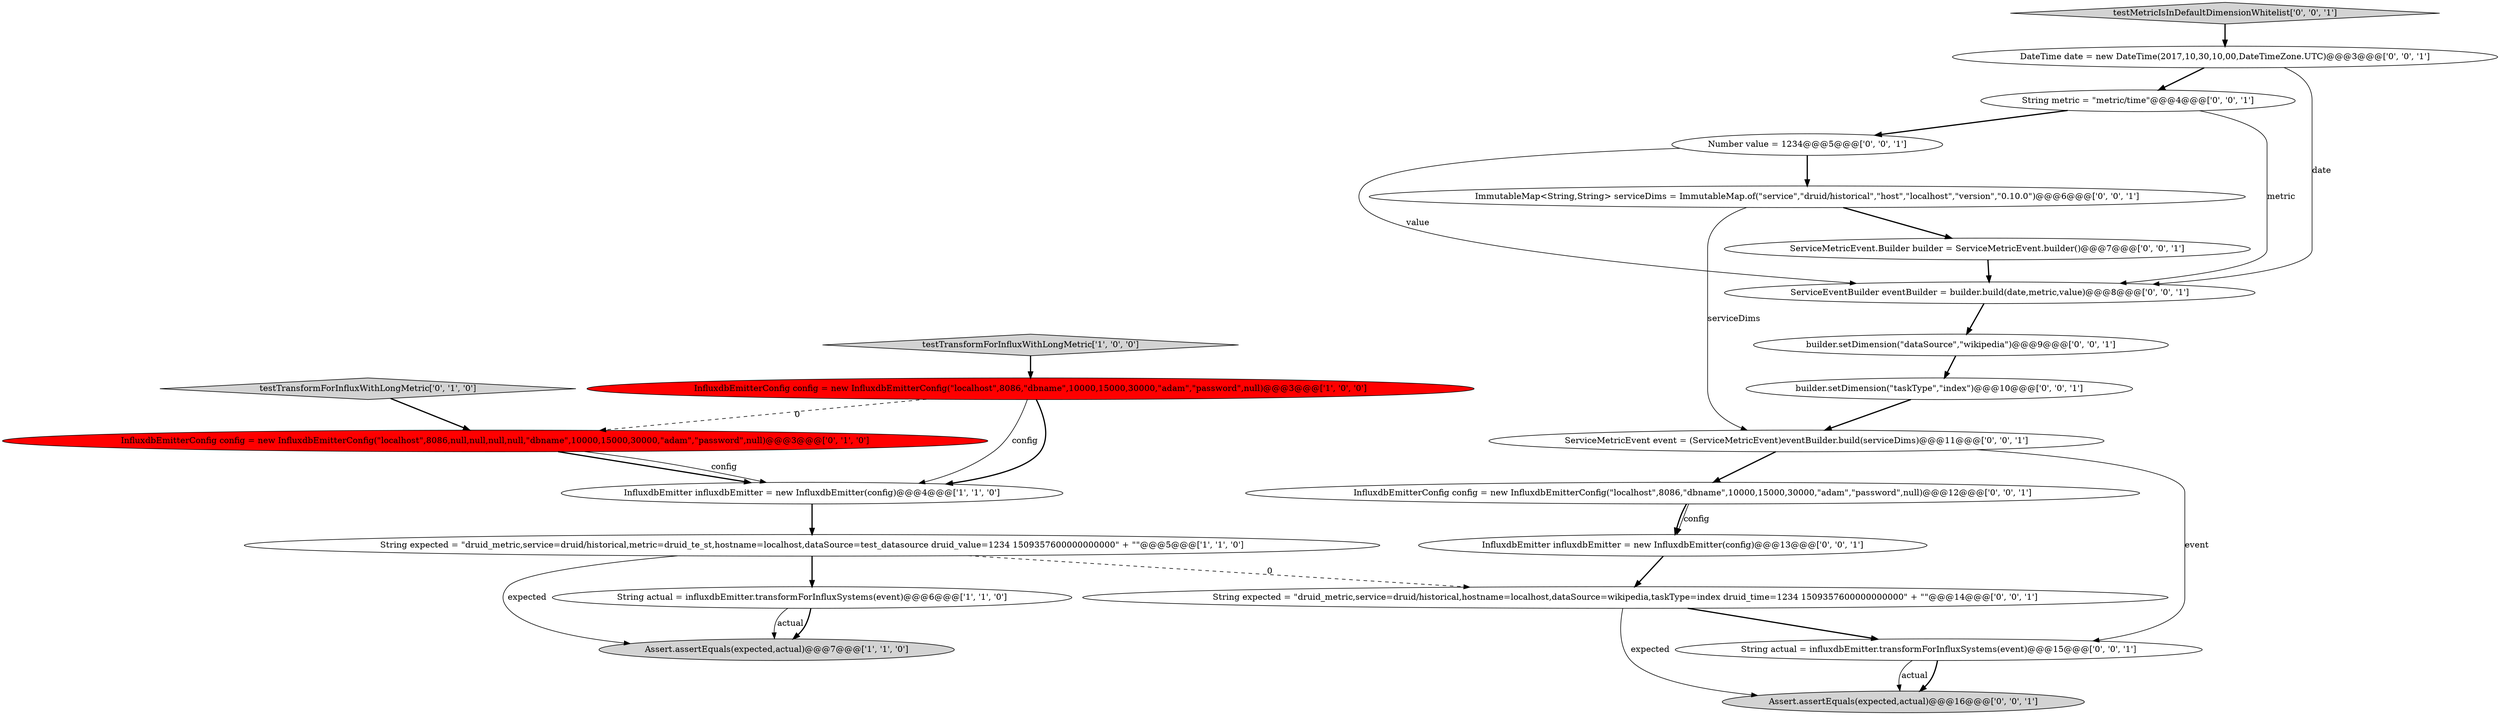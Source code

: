 digraph {
0 [style = filled, label = "String expected = \"druid_metric,service=druid/historical,metric=druid_te_st,hostname=localhost,dataSource=test_datasource druid_value=1234 1509357600000000000\" + \"\"@@@5@@@['1', '1', '0']", fillcolor = white, shape = ellipse image = "AAA0AAABBB1BBB"];
10 [style = filled, label = "String actual = influxdbEmitter.transformForInfluxSystems(event)@@@15@@@['0', '0', '1']", fillcolor = white, shape = ellipse image = "AAA0AAABBB3BBB"];
20 [style = filled, label = "Assert.assertEquals(expected,actual)@@@16@@@['0', '0', '1']", fillcolor = lightgray, shape = ellipse image = "AAA0AAABBB3BBB"];
8 [style = filled, label = "testMetricIsInDefaultDimensionWhitelist['0', '0', '1']", fillcolor = lightgray, shape = diamond image = "AAA0AAABBB3BBB"];
4 [style = filled, label = "Assert.assertEquals(expected,actual)@@@7@@@['1', '1', '0']", fillcolor = lightgray, shape = ellipse image = "AAA0AAABBB1BBB"];
1 [style = filled, label = "InfluxdbEmitterConfig config = new InfluxdbEmitterConfig(\"localhost\",8086,\"dbname\",10000,15000,30000,\"adam\",\"password\",null)@@@3@@@['1', '0', '0']", fillcolor = red, shape = ellipse image = "AAA1AAABBB1BBB"];
17 [style = filled, label = "builder.setDimension(\"dataSource\",\"wikipedia\")@@@9@@@['0', '0', '1']", fillcolor = white, shape = ellipse image = "AAA0AAABBB3BBB"];
9 [style = filled, label = "InfluxdbEmitterConfig config = new InfluxdbEmitterConfig(\"localhost\",8086,\"dbname\",10000,15000,30000,\"adam\",\"password\",null)@@@12@@@['0', '0', '1']", fillcolor = white, shape = ellipse image = "AAA0AAABBB3BBB"];
13 [style = filled, label = "InfluxdbEmitter influxdbEmitter = new InfluxdbEmitter(config)@@@13@@@['0', '0', '1']", fillcolor = white, shape = ellipse image = "AAA0AAABBB3BBB"];
6 [style = filled, label = "InfluxdbEmitterConfig config = new InfluxdbEmitterConfig(\"localhost\",8086,null,null,null,null,\"dbname\",10000,15000,30000,\"adam\",\"password\",null)@@@3@@@['0', '1', '0']", fillcolor = red, shape = ellipse image = "AAA1AAABBB2BBB"];
12 [style = filled, label = "Number value = 1234@@@5@@@['0', '0', '1']", fillcolor = white, shape = ellipse image = "AAA0AAABBB3BBB"];
16 [style = filled, label = "ServiceEventBuilder eventBuilder = builder.build(date,metric,value)@@@8@@@['0', '0', '1']", fillcolor = white, shape = ellipse image = "AAA0AAABBB3BBB"];
3 [style = filled, label = "String actual = influxdbEmitter.transformForInfluxSystems(event)@@@6@@@['1', '1', '0']", fillcolor = white, shape = ellipse image = "AAA0AAABBB1BBB"];
19 [style = filled, label = "DateTime date = new DateTime(2017,10,30,10,00,DateTimeZone.UTC)@@@3@@@['0', '0', '1']", fillcolor = white, shape = ellipse image = "AAA0AAABBB3BBB"];
14 [style = filled, label = "ServiceMetricEvent event = (ServiceMetricEvent)eventBuilder.build(serviceDims)@@@11@@@['0', '0', '1']", fillcolor = white, shape = ellipse image = "AAA0AAABBB3BBB"];
2 [style = filled, label = "InfluxdbEmitter influxdbEmitter = new InfluxdbEmitter(config)@@@4@@@['1', '1', '0']", fillcolor = white, shape = ellipse image = "AAA0AAABBB1BBB"];
7 [style = filled, label = "testTransformForInfluxWithLongMetric['0', '1', '0']", fillcolor = lightgray, shape = diamond image = "AAA0AAABBB2BBB"];
15 [style = filled, label = "ImmutableMap<String,String> serviceDims = ImmutableMap.of(\"service\",\"druid/historical\",\"host\",\"localhost\",\"version\",\"0.10.0\")@@@6@@@['0', '0', '1']", fillcolor = white, shape = ellipse image = "AAA0AAABBB3BBB"];
11 [style = filled, label = "ServiceMetricEvent.Builder builder = ServiceMetricEvent.builder()@@@7@@@['0', '0', '1']", fillcolor = white, shape = ellipse image = "AAA0AAABBB3BBB"];
18 [style = filled, label = "String expected = \"druid_metric,service=druid/historical,hostname=localhost,dataSource=wikipedia,taskType=index druid_time=1234 1509357600000000000\" + \"\"@@@14@@@['0', '0', '1']", fillcolor = white, shape = ellipse image = "AAA0AAABBB3BBB"];
22 [style = filled, label = "String metric = \"metric/time\"@@@4@@@['0', '0', '1']", fillcolor = white, shape = ellipse image = "AAA0AAABBB3BBB"];
5 [style = filled, label = "testTransformForInfluxWithLongMetric['1', '0', '0']", fillcolor = lightgray, shape = diamond image = "AAA0AAABBB1BBB"];
21 [style = filled, label = "builder.setDimension(\"taskType\",\"index\")@@@10@@@['0', '0', '1']", fillcolor = white, shape = ellipse image = "AAA0AAABBB3BBB"];
0->3 [style = bold, label=""];
11->16 [style = bold, label=""];
10->20 [style = bold, label=""];
12->16 [style = solid, label="value"];
8->19 [style = bold, label=""];
12->15 [style = bold, label=""];
22->16 [style = solid, label="metric"];
10->20 [style = solid, label="actual"];
3->4 [style = solid, label="actual"];
16->17 [style = bold, label=""];
3->4 [style = bold, label=""];
0->4 [style = solid, label="expected"];
6->2 [style = bold, label=""];
18->20 [style = solid, label="expected"];
5->1 [style = bold, label=""];
2->0 [style = bold, label=""];
15->14 [style = solid, label="serviceDims"];
15->11 [style = bold, label=""];
18->10 [style = bold, label=""];
14->10 [style = solid, label="event"];
19->16 [style = solid, label="date"];
6->2 [style = solid, label="config"];
22->12 [style = bold, label=""];
1->6 [style = dashed, label="0"];
9->13 [style = solid, label="config"];
7->6 [style = bold, label=""];
1->2 [style = solid, label="config"];
9->13 [style = bold, label=""];
0->18 [style = dashed, label="0"];
14->9 [style = bold, label=""];
1->2 [style = bold, label=""];
19->22 [style = bold, label=""];
17->21 [style = bold, label=""];
13->18 [style = bold, label=""];
21->14 [style = bold, label=""];
}
